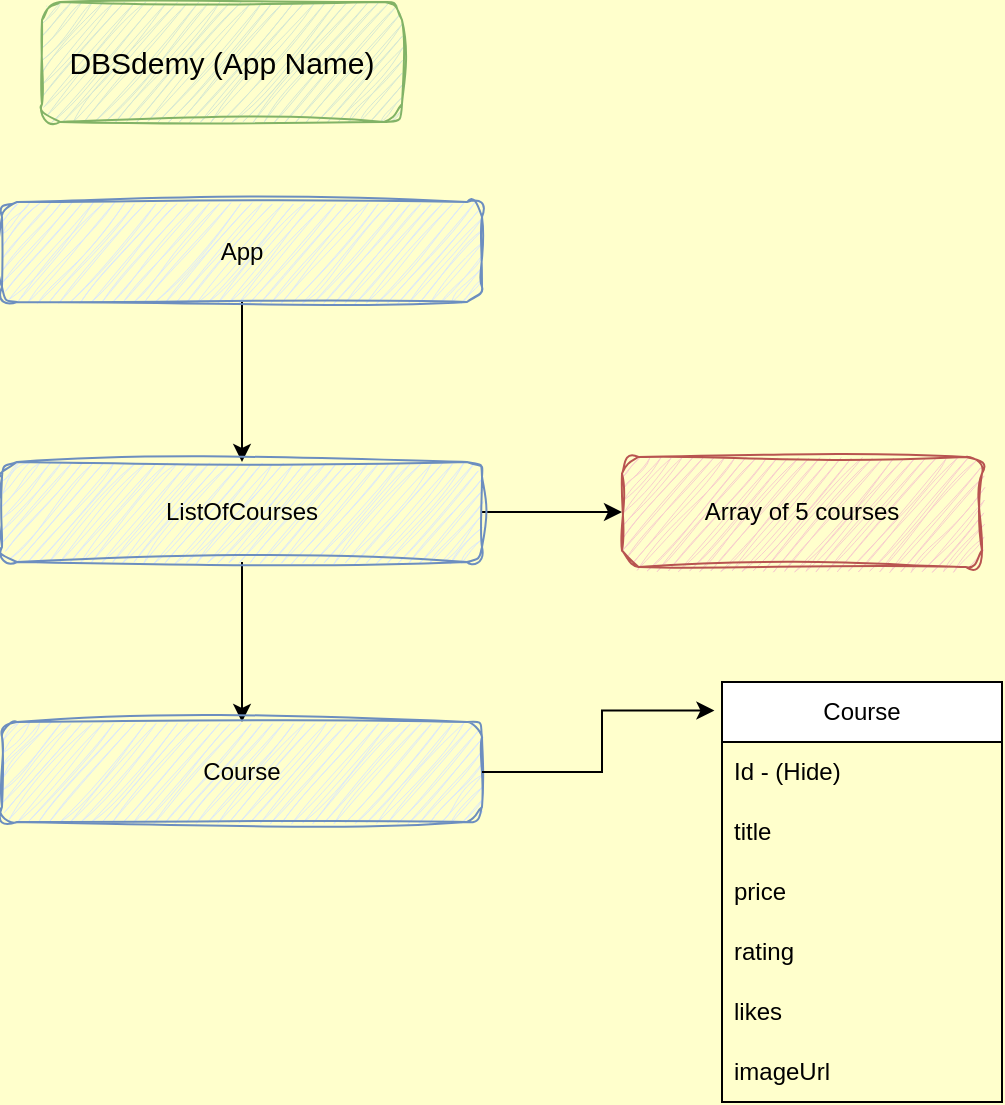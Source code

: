 <mxfile version="26.0.14">
  <diagram name="Page-1" id="wTucsmbwZ7LGiE7XvM--">
    <mxGraphModel dx="1252" dy="579" grid="1" gridSize="10" guides="1" tooltips="1" connect="1" arrows="1" fold="1" page="0" pageScale="1" pageWidth="827" pageHeight="1169" background="#FFFFCC" math="0" shadow="0">
      <root>
        <mxCell id="0" />
        <mxCell id="1" parent="0" />
        <mxCell id="9tkcsXGvi3FH8negslEw-1" value="DBSdemy (App Name)" style="rounded=1;whiteSpace=wrap;html=1;fillColor=#d5e8d4;strokeColor=#82b366;sketch=1;curveFitting=1;jiggle=2;fontSize=15;" vertex="1" parent="1">
          <mxGeometry x="400" y="60" width="180" height="60" as="geometry" />
        </mxCell>
        <mxCell id="9tkcsXGvi3FH8negslEw-4" value="" style="edgeStyle=orthogonalEdgeStyle;rounded=0;orthogonalLoop=1;jettySize=auto;html=1;" edge="1" parent="1" source="9tkcsXGvi3FH8negslEw-2" target="9tkcsXGvi3FH8negslEw-3">
          <mxGeometry relative="1" as="geometry" />
        </mxCell>
        <mxCell id="9tkcsXGvi3FH8negslEw-2" value="App" style="rounded=1;whiteSpace=wrap;html=1;fillColor=#dae8fc;strokeColor=#6c8ebf;sketch=1;curveFitting=1;jiggle=2;" vertex="1" parent="1">
          <mxGeometry x="380" y="160" width="240" height="50" as="geometry" />
        </mxCell>
        <mxCell id="9tkcsXGvi3FH8negslEw-10" style="edgeStyle=orthogonalEdgeStyle;rounded=0;orthogonalLoop=1;jettySize=auto;html=1;entryX=0;entryY=0.5;entryDx=0;entryDy=0;" edge="1" parent="1" source="9tkcsXGvi3FH8negslEw-3" target="9tkcsXGvi3FH8negslEw-9">
          <mxGeometry relative="1" as="geometry" />
        </mxCell>
        <mxCell id="9tkcsXGvi3FH8negslEw-12" value="" style="edgeStyle=orthogonalEdgeStyle;rounded=0;orthogonalLoop=1;jettySize=auto;html=1;" edge="1" parent="1" source="9tkcsXGvi3FH8negslEw-3" target="9tkcsXGvi3FH8negslEw-11">
          <mxGeometry relative="1" as="geometry" />
        </mxCell>
        <mxCell id="9tkcsXGvi3FH8negslEw-3" value="ListOfCourses" style="rounded=1;whiteSpace=wrap;html=1;fillColor=#dae8fc;strokeColor=#6c8ebf;sketch=1;curveFitting=1;jiggle=2;" vertex="1" parent="1">
          <mxGeometry x="380" y="290" width="240" height="50" as="geometry" />
        </mxCell>
        <mxCell id="9tkcsXGvi3FH8negslEw-9" value="Array of 5 courses" style="rounded=1;whiteSpace=wrap;html=1;fillColor=#f8cecc;strokeColor=#b85450;sketch=1;curveFitting=1;jiggle=2;" vertex="1" parent="1">
          <mxGeometry x="690" y="287.5" width="180" height="55" as="geometry" />
        </mxCell>
        <mxCell id="9tkcsXGvi3FH8negslEw-11" value="Course" style="rounded=1;whiteSpace=wrap;html=1;fillColor=#dae8fc;strokeColor=#6c8ebf;sketch=1;curveFitting=1;jiggle=2;" vertex="1" parent="1">
          <mxGeometry x="380" y="420" width="240" height="50" as="geometry" />
        </mxCell>
        <mxCell id="9tkcsXGvi3FH8negslEw-13" value="Course" style="swimlane;fontStyle=0;childLayout=stackLayout;horizontal=1;startSize=30;horizontalStack=0;resizeParent=1;resizeParentMax=0;resizeLast=0;collapsible=1;marginBottom=0;whiteSpace=wrap;html=1;" vertex="1" parent="1">
          <mxGeometry x="740" y="400" width="140" height="210" as="geometry" />
        </mxCell>
        <mxCell id="9tkcsXGvi3FH8negslEw-14" value="Id - (Hide)" style="text;strokeColor=none;fillColor=none;align=left;verticalAlign=middle;spacingLeft=4;spacingRight=4;overflow=hidden;points=[[0,0.5],[1,0.5]];portConstraint=eastwest;rotatable=0;whiteSpace=wrap;html=1;" vertex="1" parent="9tkcsXGvi3FH8negslEw-13">
          <mxGeometry y="30" width="140" height="30" as="geometry" />
        </mxCell>
        <mxCell id="9tkcsXGvi3FH8negslEw-15" value="title" style="text;strokeColor=none;fillColor=none;align=left;verticalAlign=middle;spacingLeft=4;spacingRight=4;overflow=hidden;points=[[0,0.5],[1,0.5]];portConstraint=eastwest;rotatable=0;whiteSpace=wrap;html=1;" vertex="1" parent="9tkcsXGvi3FH8negslEw-13">
          <mxGeometry y="60" width="140" height="30" as="geometry" />
        </mxCell>
        <mxCell id="9tkcsXGvi3FH8negslEw-16" value="price" style="text;strokeColor=none;fillColor=none;align=left;verticalAlign=middle;spacingLeft=4;spacingRight=4;overflow=hidden;points=[[0,0.5],[1,0.5]];portConstraint=eastwest;rotatable=0;whiteSpace=wrap;html=1;" vertex="1" parent="9tkcsXGvi3FH8negslEw-13">
          <mxGeometry y="90" width="140" height="30" as="geometry" />
        </mxCell>
        <mxCell id="9tkcsXGvi3FH8negslEw-17" value="rating" style="text;strokeColor=none;fillColor=none;align=left;verticalAlign=middle;spacingLeft=4;spacingRight=4;overflow=hidden;points=[[0,0.5],[1,0.5]];portConstraint=eastwest;rotatable=0;whiteSpace=wrap;html=1;" vertex="1" parent="9tkcsXGvi3FH8negslEw-13">
          <mxGeometry y="120" width="140" height="30" as="geometry" />
        </mxCell>
        <mxCell id="9tkcsXGvi3FH8negslEw-18" value="likes" style="text;strokeColor=none;fillColor=none;align=left;verticalAlign=middle;spacingLeft=4;spacingRight=4;overflow=hidden;points=[[0,0.5],[1,0.5]];portConstraint=eastwest;rotatable=0;whiteSpace=wrap;html=1;" vertex="1" parent="9tkcsXGvi3FH8negslEw-13">
          <mxGeometry y="150" width="140" height="30" as="geometry" />
        </mxCell>
        <mxCell id="9tkcsXGvi3FH8negslEw-19" value="imageUrl" style="text;strokeColor=none;fillColor=none;align=left;verticalAlign=middle;spacingLeft=4;spacingRight=4;overflow=hidden;points=[[0,0.5],[1,0.5]];portConstraint=eastwest;rotatable=0;whiteSpace=wrap;html=1;" vertex="1" parent="9tkcsXGvi3FH8negslEw-13">
          <mxGeometry y="180" width="140" height="30" as="geometry" />
        </mxCell>
        <mxCell id="9tkcsXGvi3FH8negslEw-21" style="edgeStyle=orthogonalEdgeStyle;rounded=0;orthogonalLoop=1;jettySize=auto;html=1;exitX=1;exitY=0.5;exitDx=0;exitDy=0;entryX=-0.027;entryY=0.068;entryDx=0;entryDy=0;entryPerimeter=0;" edge="1" parent="1" source="9tkcsXGvi3FH8negslEw-11" target="9tkcsXGvi3FH8negslEw-13">
          <mxGeometry relative="1" as="geometry" />
        </mxCell>
      </root>
    </mxGraphModel>
  </diagram>
</mxfile>
